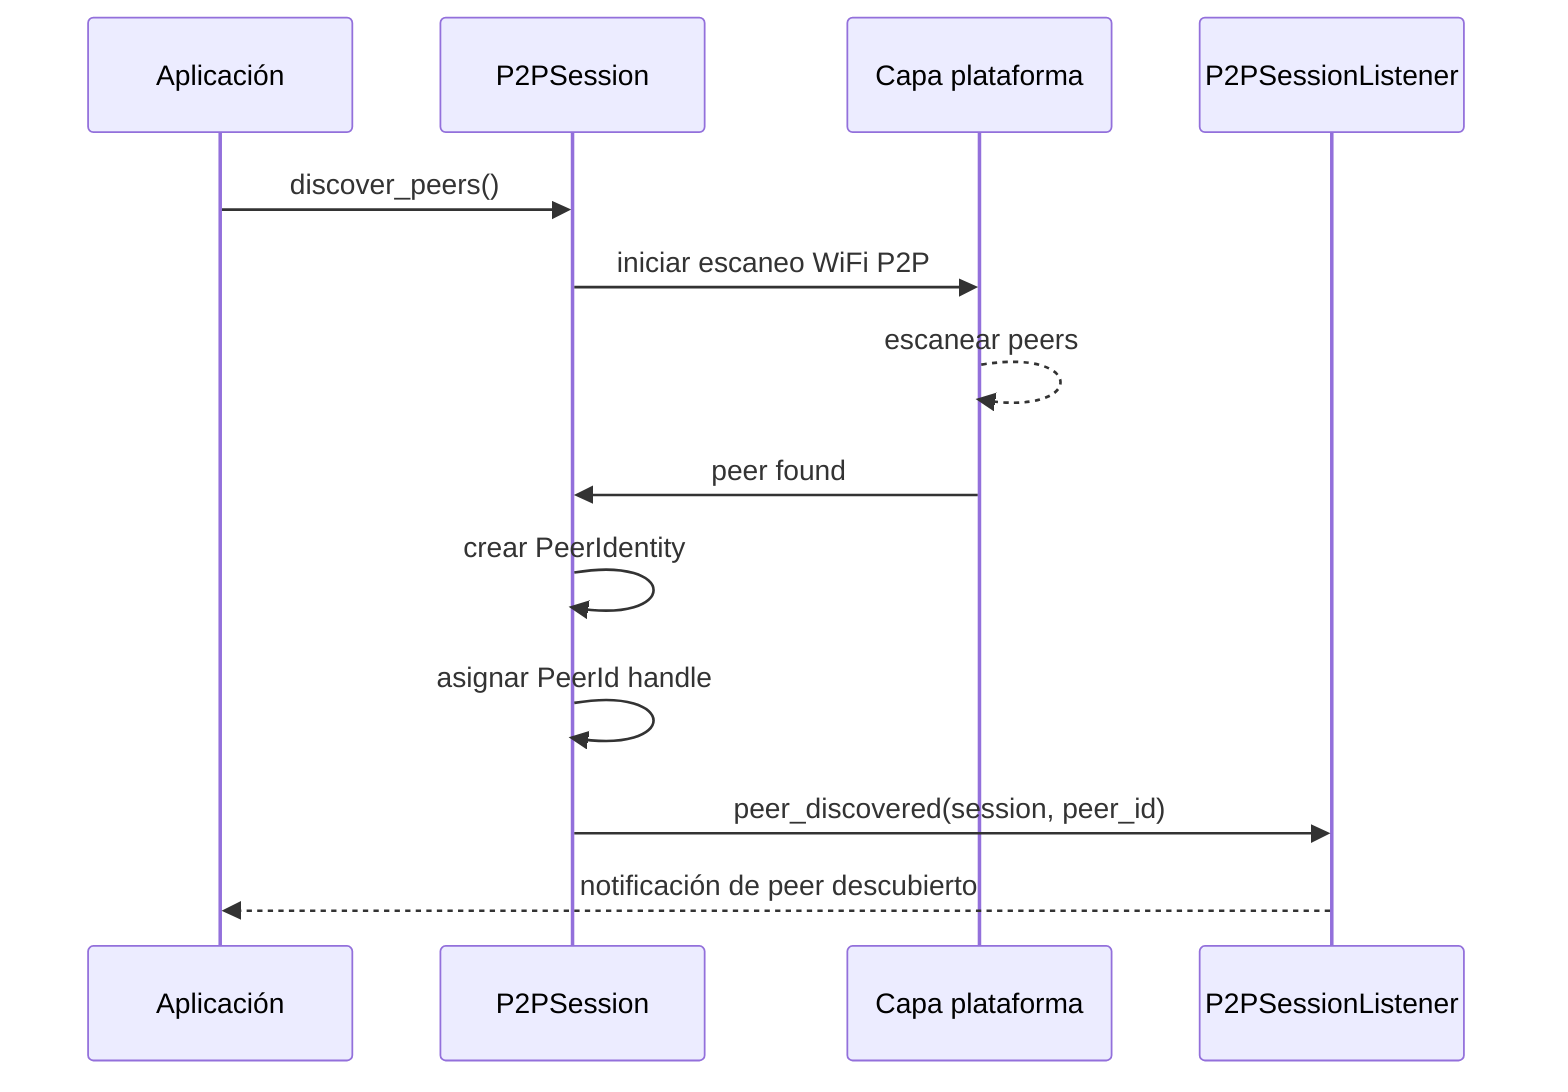 %% Peer Discovery Sequence
%% Co-authored-by: claude
sequenceDiagram
    participant App as Aplicación
    participant Session as P2PSession
    participant Platform as Capa plataforma
    participant Listener as P2PSessionListener

    App->>Session: discover_peers()
    Session->>Platform: iniciar escaneo WiFi P2P
    Platform-->>Platform: escanear peers
    Platform->>Session: peer found
    Session->>Session: crear PeerIdentity
    Session->>Session: asignar PeerId handle
    Session->>Listener: peer_discovered(session, peer_id)
    Listener-->>App: notificación de peer descubierto